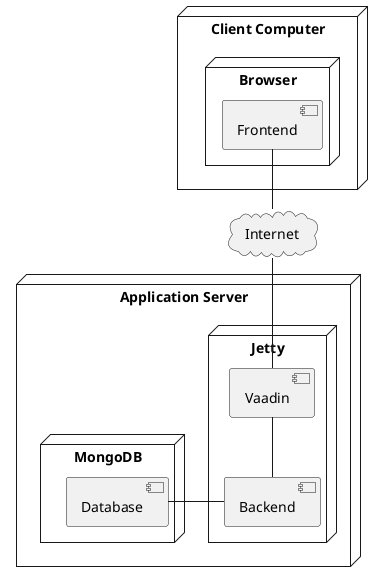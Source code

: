 @startuml

Node "Client Computer"{
    Node "Browser"{
    [Frontend]
    }
}

Node "Application Server"{
    Node "Jetty"{
        [Vaadin]
        [Backend]
    }
    Node "MongoDB" {
        [Database]
    }
}

cloud Internet

[Internet] -- [Vaadin]
[Frontend] -- [Internet]
[Vaadin] -- [Backend]
[Database] - [Backend]

@enduml